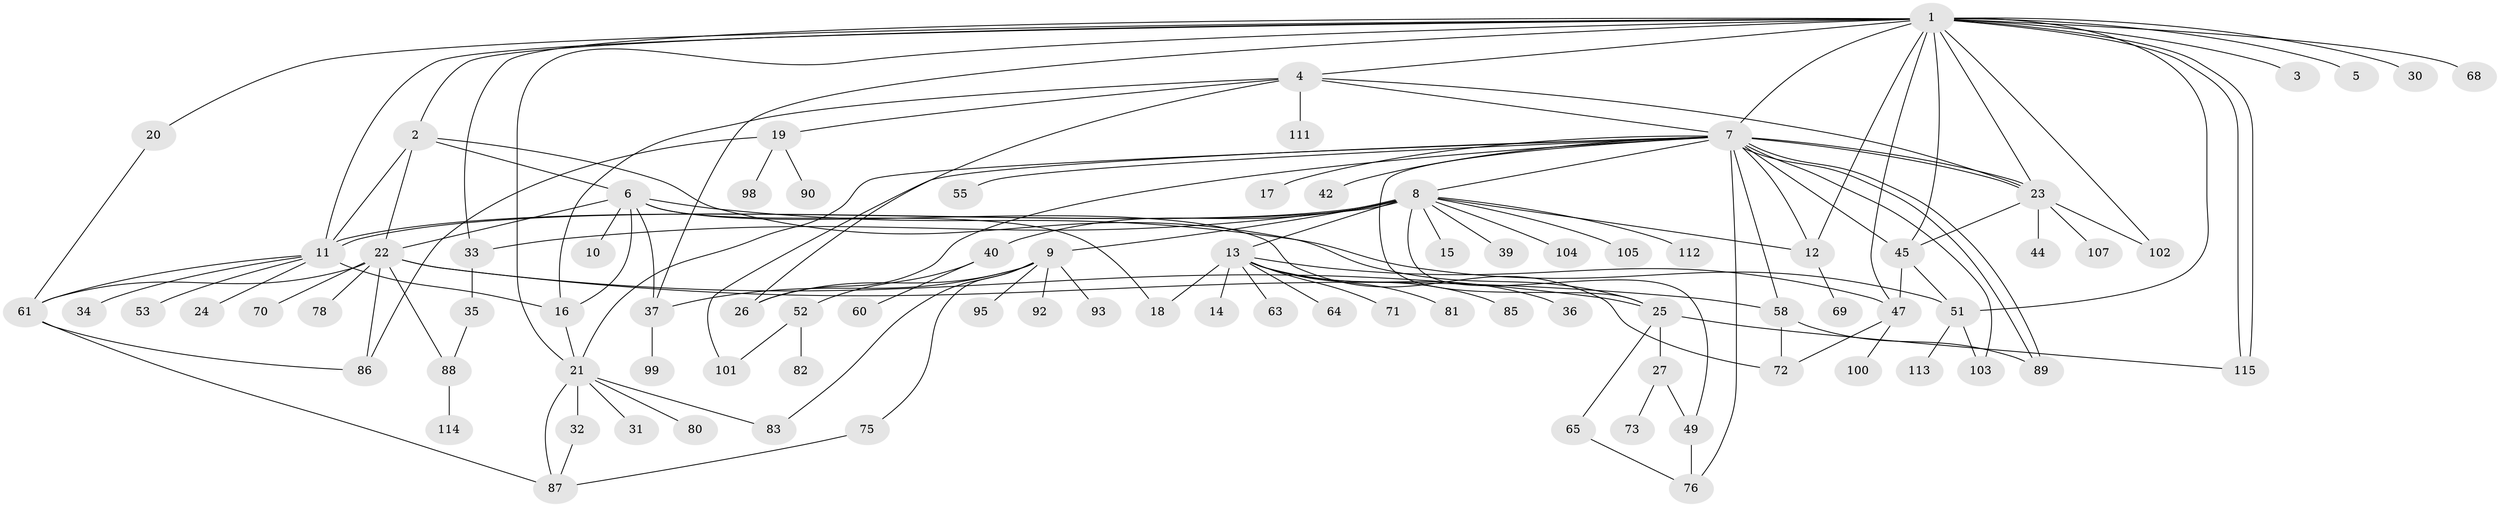 // Generated by graph-tools (version 1.1) at 2025/51/02/27/25 19:51:56]
// undirected, 88 vertices, 137 edges
graph export_dot {
graph [start="1"]
  node [color=gray90,style=filled];
  1 [super="+41"];
  2 [super="+108"];
  3;
  4 [super="+57"];
  5;
  6 [super="+77"];
  7 [super="+29"];
  8 [super="+43"];
  9 [super="+62"];
  10;
  11 [super="+94"];
  12 [super="+50"];
  13 [super="+28"];
  14;
  15;
  16;
  17;
  18;
  19 [super="+59"];
  20;
  21 [super="+56"];
  22 [super="+66"];
  23 [super="+106"];
  24 [super="+48"];
  25 [super="+110"];
  26 [super="+54"];
  27 [super="+46"];
  30;
  31;
  32 [super="+79"];
  33;
  34;
  35 [super="+96"];
  36;
  37 [super="+38"];
  39;
  40;
  42;
  44;
  45 [super="+74"];
  47;
  49;
  51 [super="+84"];
  52;
  53;
  55;
  58 [super="+91"];
  60;
  61 [super="+67"];
  63;
  64;
  65;
  68;
  69;
  70;
  71;
  72;
  73;
  75;
  76;
  78;
  80;
  81;
  82;
  83;
  85;
  86 [super="+97"];
  87 [super="+109"];
  88;
  89;
  90;
  92;
  93;
  95;
  98;
  99;
  100;
  101;
  102;
  103;
  104;
  105;
  107;
  111;
  112;
  113;
  114;
  115;
  1 -- 2;
  1 -- 3;
  1 -- 4;
  1 -- 5;
  1 -- 11;
  1 -- 20;
  1 -- 21;
  1 -- 23;
  1 -- 30;
  1 -- 37;
  1 -- 47;
  1 -- 51;
  1 -- 68;
  1 -- 102;
  1 -- 115;
  1 -- 115;
  1 -- 33;
  1 -- 45;
  1 -- 12;
  1 -- 7;
  2 -- 6;
  2 -- 11 [weight=2];
  2 -- 22;
  2 -- 25;
  4 -- 7;
  4 -- 16;
  4 -- 19;
  4 -- 23;
  4 -- 26;
  4 -- 111;
  6 -- 10;
  6 -- 16;
  6 -- 18;
  6 -- 22;
  6 -- 72;
  6 -- 51;
  6 -- 37;
  7 -- 8;
  7 -- 12;
  7 -- 17;
  7 -- 21;
  7 -- 23;
  7 -- 23;
  7 -- 25;
  7 -- 42;
  7 -- 55;
  7 -- 76;
  7 -- 89;
  7 -- 89;
  7 -- 101;
  7 -- 103;
  7 -- 58;
  7 -- 26;
  7 -- 45;
  8 -- 9;
  8 -- 11 [weight=2];
  8 -- 11;
  8 -- 13 [weight=2];
  8 -- 15;
  8 -- 33;
  8 -- 39;
  8 -- 40;
  8 -- 49;
  8 -- 104;
  8 -- 105;
  8 -- 112;
  8 -- 12;
  9 -- 26;
  9 -- 83;
  9 -- 92;
  9 -- 93;
  9 -- 75;
  9 -- 95;
  9 -- 37;
  11 -- 16;
  11 -- 24;
  11 -- 34;
  11 -- 53;
  11 -- 61;
  12 -- 69;
  13 -- 14;
  13 -- 18;
  13 -- 36;
  13 -- 47;
  13 -- 71;
  13 -- 81;
  13 -- 85;
  13 -- 64;
  13 -- 63;
  16 -- 21;
  19 -- 86;
  19 -- 90;
  19 -- 98;
  20 -- 61;
  21 -- 31;
  21 -- 32 [weight=2];
  21 -- 80;
  21 -- 87;
  21 -- 83;
  22 -- 58;
  22 -- 70;
  22 -- 78;
  22 -- 86;
  22 -- 88;
  22 -- 25;
  22 -- 61;
  23 -- 44;
  23 -- 102;
  23 -- 107;
  23 -- 45;
  25 -- 27;
  25 -- 65;
  25 -- 115;
  27 -- 49;
  27 -- 73;
  32 -- 87;
  33 -- 35;
  35 -- 88;
  37 -- 99;
  40 -- 52;
  40 -- 60;
  45 -- 51;
  45 -- 47;
  47 -- 72;
  47 -- 100;
  49 -- 76;
  51 -- 113;
  51 -- 103;
  52 -- 82;
  52 -- 101;
  58 -- 72;
  58 -- 89;
  61 -- 87;
  61 -- 86;
  65 -- 76;
  75 -- 87;
  88 -- 114;
}
